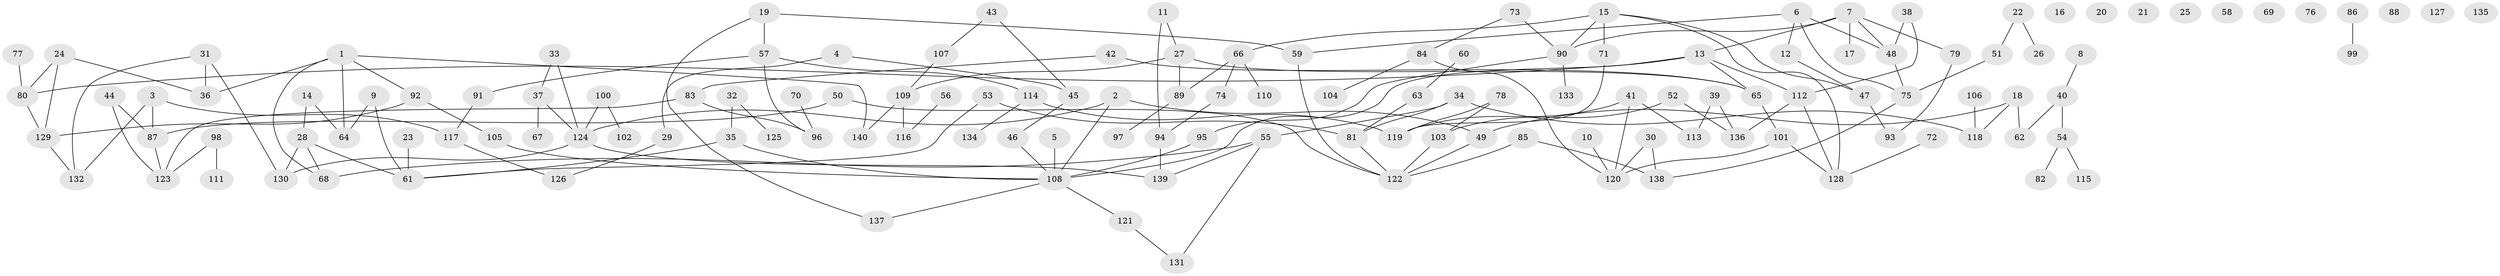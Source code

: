 // Generated by graph-tools (version 1.1) at 2025/40/03/09/25 04:40:27]
// undirected, 140 vertices, 171 edges
graph export_dot {
graph [start="1"]
  node [color=gray90,style=filled];
  1;
  2;
  3;
  4;
  5;
  6;
  7;
  8;
  9;
  10;
  11;
  12;
  13;
  14;
  15;
  16;
  17;
  18;
  19;
  20;
  21;
  22;
  23;
  24;
  25;
  26;
  27;
  28;
  29;
  30;
  31;
  32;
  33;
  34;
  35;
  36;
  37;
  38;
  39;
  40;
  41;
  42;
  43;
  44;
  45;
  46;
  47;
  48;
  49;
  50;
  51;
  52;
  53;
  54;
  55;
  56;
  57;
  58;
  59;
  60;
  61;
  62;
  63;
  64;
  65;
  66;
  67;
  68;
  69;
  70;
  71;
  72;
  73;
  74;
  75;
  76;
  77;
  78;
  79;
  80;
  81;
  82;
  83;
  84;
  85;
  86;
  87;
  88;
  89;
  90;
  91;
  92;
  93;
  94;
  95;
  96;
  97;
  98;
  99;
  100;
  101;
  102;
  103;
  104;
  105;
  106;
  107;
  108;
  109;
  110;
  111;
  112;
  113;
  114;
  115;
  116;
  117;
  118;
  119;
  120;
  121;
  122;
  123;
  124;
  125;
  126;
  127;
  128;
  129;
  130;
  131;
  132;
  133;
  134;
  135;
  136;
  137;
  138;
  139;
  140;
  1 -- 36;
  1 -- 64;
  1 -- 68;
  1 -- 92;
  1 -- 140;
  2 -- 49;
  2 -- 108;
  2 -- 124;
  3 -- 87;
  3 -- 117;
  3 -- 132;
  4 -- 29;
  4 -- 45;
  5 -- 108;
  6 -- 12;
  6 -- 48;
  6 -- 59;
  6 -- 75;
  7 -- 13;
  7 -- 17;
  7 -- 48;
  7 -- 79;
  7 -- 90;
  8 -- 40;
  9 -- 61;
  9 -- 64;
  10 -- 120;
  11 -- 27;
  11 -- 94;
  12 -- 47;
  13 -- 65;
  13 -- 80;
  13 -- 108;
  13 -- 112;
  14 -- 28;
  14 -- 64;
  15 -- 47;
  15 -- 66;
  15 -- 71;
  15 -- 90;
  15 -- 128;
  18 -- 49;
  18 -- 62;
  18 -- 118;
  19 -- 57;
  19 -- 59;
  19 -- 137;
  22 -- 26;
  22 -- 51;
  23 -- 61;
  24 -- 36;
  24 -- 80;
  24 -- 129;
  27 -- 65;
  27 -- 89;
  27 -- 109;
  28 -- 61;
  28 -- 68;
  28 -- 130;
  29 -- 126;
  30 -- 120;
  30 -- 138;
  31 -- 36;
  31 -- 130;
  31 -- 132;
  32 -- 35;
  32 -- 125;
  33 -- 37;
  33 -- 124;
  34 -- 55;
  34 -- 81;
  34 -- 118;
  35 -- 61;
  35 -- 108;
  37 -- 67;
  37 -- 124;
  38 -- 48;
  38 -- 112;
  39 -- 113;
  39 -- 136;
  40 -- 54;
  40 -- 62;
  41 -- 113;
  41 -- 119;
  41 -- 120;
  42 -- 65;
  42 -- 83;
  43 -- 45;
  43 -- 107;
  44 -- 87;
  44 -- 123;
  45 -- 46;
  46 -- 108;
  47 -- 93;
  48 -- 75;
  49 -- 122;
  50 -- 87;
  50 -- 122;
  51 -- 75;
  52 -- 103;
  52 -- 136;
  53 -- 61;
  53 -- 81;
  54 -- 82;
  54 -- 115;
  55 -- 68;
  55 -- 131;
  55 -- 139;
  56 -- 116;
  57 -- 91;
  57 -- 96;
  57 -- 114;
  59 -- 122;
  60 -- 63;
  63 -- 81;
  65 -- 101;
  66 -- 74;
  66 -- 89;
  66 -- 110;
  70 -- 96;
  71 -- 119;
  72 -- 128;
  73 -- 84;
  73 -- 90;
  74 -- 94;
  75 -- 138;
  77 -- 80;
  78 -- 103;
  78 -- 119;
  79 -- 93;
  80 -- 129;
  81 -- 122;
  83 -- 96;
  83 -- 123;
  84 -- 104;
  84 -- 120;
  85 -- 122;
  85 -- 138;
  86 -- 99;
  87 -- 123;
  89 -- 97;
  90 -- 95;
  90 -- 133;
  91 -- 117;
  92 -- 105;
  92 -- 129;
  94 -- 139;
  95 -- 108;
  98 -- 111;
  98 -- 123;
  100 -- 102;
  100 -- 124;
  101 -- 120;
  101 -- 128;
  103 -- 122;
  105 -- 108;
  106 -- 118;
  107 -- 109;
  108 -- 121;
  108 -- 137;
  109 -- 116;
  109 -- 140;
  112 -- 128;
  112 -- 136;
  114 -- 119;
  114 -- 134;
  117 -- 126;
  121 -- 131;
  124 -- 130;
  124 -- 139;
  129 -- 132;
}
